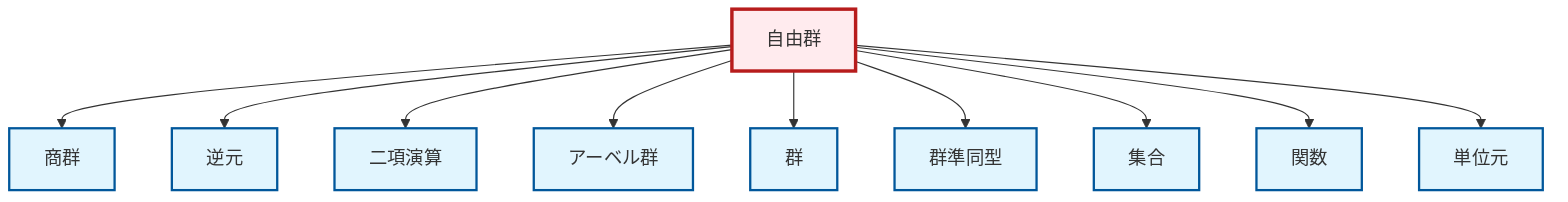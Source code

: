 graph TD
    classDef definition fill:#e1f5fe,stroke:#01579b,stroke-width:2px
    classDef theorem fill:#f3e5f5,stroke:#4a148c,stroke-width:2px
    classDef axiom fill:#fff3e0,stroke:#e65100,stroke-width:2px
    classDef example fill:#e8f5e9,stroke:#1b5e20,stroke-width:2px
    classDef current fill:#ffebee,stroke:#b71c1c,stroke-width:3px
    def-binary-operation["二項演算"]:::definition
    def-homomorphism["群準同型"]:::definition
    def-abelian-group["アーベル群"]:::definition
    def-group["群"]:::definition
    def-identity-element["単位元"]:::definition
    def-free-group["自由群"]:::definition
    def-function["関数"]:::definition
    def-quotient-group["商群"]:::definition
    def-inverse-element["逆元"]:::definition
    def-set["集合"]:::definition
    def-free-group --> def-quotient-group
    def-free-group --> def-inverse-element
    def-free-group --> def-binary-operation
    def-free-group --> def-abelian-group
    def-free-group --> def-group
    def-free-group --> def-homomorphism
    def-free-group --> def-set
    def-free-group --> def-function
    def-free-group --> def-identity-element
    class def-free-group current